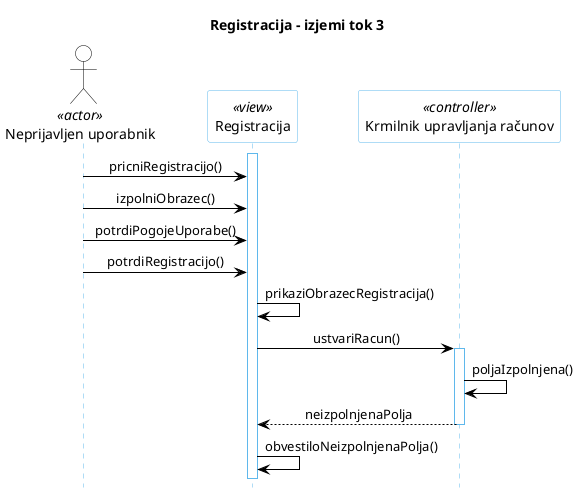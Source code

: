 @startuml RegIzjemni3

hide footbox

skinparam backgroundcolor white
skinparam defaultTextAlignment center
skinparam actorBorderColor black
skinparam actorBackgroundColor white
skinparam arrowColor black  
skinparam sequenceLifeLineBorderColor #5FB8EC
skinparam sequenceParticipantBorderColor #5FB8EC
skinparam sequenceParticipantBackgroundColor white

title "Registracija - izjemi tok 3"

actor "Neprijavljen uporabnik" AS U1 <<actor>>

participant "Registracija" as R5 <<view>>
participant "Krmilnik upravljanja računov" as R2 <<controller>>

'activate U1
activate R5

U1 -> R5: pricniRegistracijo()
U1 -> R5: izpolniObrazec()
U1 -> R5: potrdiPogojeUporabe()
U1 -> R5: potrdiRegistracijo()


R5 -> R5: prikaziObrazecRegistracija()
R5 -> R2: ustvariRacun()

activate R2

R2 -> R2: poljaIzpolnjena()
R2 -[dotted]> R5: neizpolnjenaPolja

deactivate R2
R5 -> R5: obvestiloNeizpolnjenaPolja()


@enduml
